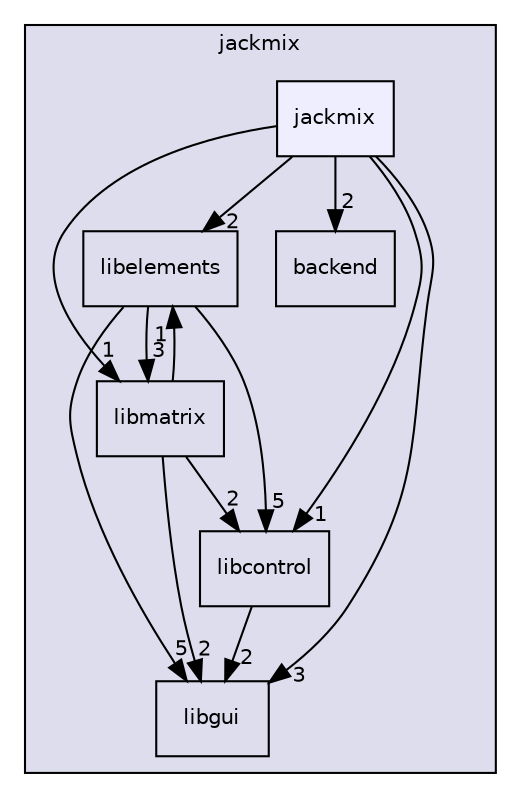 digraph "jackmix" {
  compound=true
  node [ fontsize="10", fontname="Helvetica"];
  edge [ labelfontsize="10", labelfontname="Helvetica"];
  subgraph clusterdir_7c0bbce4cd396a4571ea5c6cec9a50e0 {
    graph [ bgcolor="#ddddee", pencolor="black", label="jackmix" fontname="Helvetica", fontsize="10", URL="dir_7c0bbce4cd396a4571ea5c6cec9a50e0.html"]
  dir_2e737deeb30ed4a8f3a088e584c748ab [shape=box label="libelements" URL="dir_2e737deeb30ed4a8f3a088e584c748ab.html"];
  dir_70c6907c7d9efce41bc35cc3013ec340 [shape=box label="libcontrol" URL="dir_70c6907c7d9efce41bc35cc3013ec340.html"];
  dir_a06323ef1a8b0f12ac56e8be82b9f069 [shape=box label="backend" URL="dir_a06323ef1a8b0f12ac56e8be82b9f069.html"];
  dir_ba957b60f74d9f598e92270e2c8e5c46 [shape=box label="libmatrix" URL="dir_ba957b60f74d9f598e92270e2c8e5c46.html"];
  dir_ce52b5846c29bdd7bdc71d544c3994c8 [shape=box label="libgui" URL="dir_ce52b5846c29bdd7bdc71d544c3994c8.html"];
  dir_c5fd8c97d127e11685cbd5ff658f7ff2 [shape=box, label="jackmix", style="filled", fillcolor="#eeeeff", pencolor="black", URL="dir_c5fd8c97d127e11685cbd5ff658f7ff2.html"];
  }
  dir_2e737deeb30ed4a8f3a088e584c748ab->dir_70c6907c7d9efce41bc35cc3013ec340 [headlabel="5", labeldistance=1.5 headhref="dir_000002_000004.html"];
  dir_2e737deeb30ed4a8f3a088e584c748ab->dir_ba957b60f74d9f598e92270e2c8e5c46 [headlabel="3", labeldistance=1.5 headhref="dir_000002_000007.html"];
  dir_2e737deeb30ed4a8f3a088e584c748ab->dir_ce52b5846c29bdd7bdc71d544c3994c8 [headlabel="5", labeldistance=1.5 headhref="dir_000002_000001.html"];
  dir_70c6907c7d9efce41bc35cc3013ec340->dir_ce52b5846c29bdd7bdc71d544c3994c8 [headlabel="2", labeldistance=1.5 headhref="dir_000004_000001.html"];
  dir_ba957b60f74d9f598e92270e2c8e5c46->dir_2e737deeb30ed4a8f3a088e584c748ab [headlabel="1", labeldistance=1.5 headhref="dir_000007_000002.html"];
  dir_ba957b60f74d9f598e92270e2c8e5c46->dir_70c6907c7d9efce41bc35cc3013ec340 [headlabel="2", labeldistance=1.5 headhref="dir_000007_000004.html"];
  dir_ba957b60f74d9f598e92270e2c8e5c46->dir_ce52b5846c29bdd7bdc71d544c3994c8 [headlabel="2", labeldistance=1.5 headhref="dir_000007_000001.html"];
  dir_c5fd8c97d127e11685cbd5ff658f7ff2->dir_2e737deeb30ed4a8f3a088e584c748ab [headlabel="2", labeldistance=1.5 headhref="dir_000006_000002.html"];
  dir_c5fd8c97d127e11685cbd5ff658f7ff2->dir_70c6907c7d9efce41bc35cc3013ec340 [headlabel="1", labeldistance=1.5 headhref="dir_000006_000004.html"];
  dir_c5fd8c97d127e11685cbd5ff658f7ff2->dir_a06323ef1a8b0f12ac56e8be82b9f069 [headlabel="2", labeldistance=1.5 headhref="dir_000006_000005.html"];
  dir_c5fd8c97d127e11685cbd5ff658f7ff2->dir_ba957b60f74d9f598e92270e2c8e5c46 [headlabel="1", labeldistance=1.5 headhref="dir_000006_000007.html"];
  dir_c5fd8c97d127e11685cbd5ff658f7ff2->dir_ce52b5846c29bdd7bdc71d544c3994c8 [headlabel="3", labeldistance=1.5 headhref="dir_000006_000001.html"];
}
